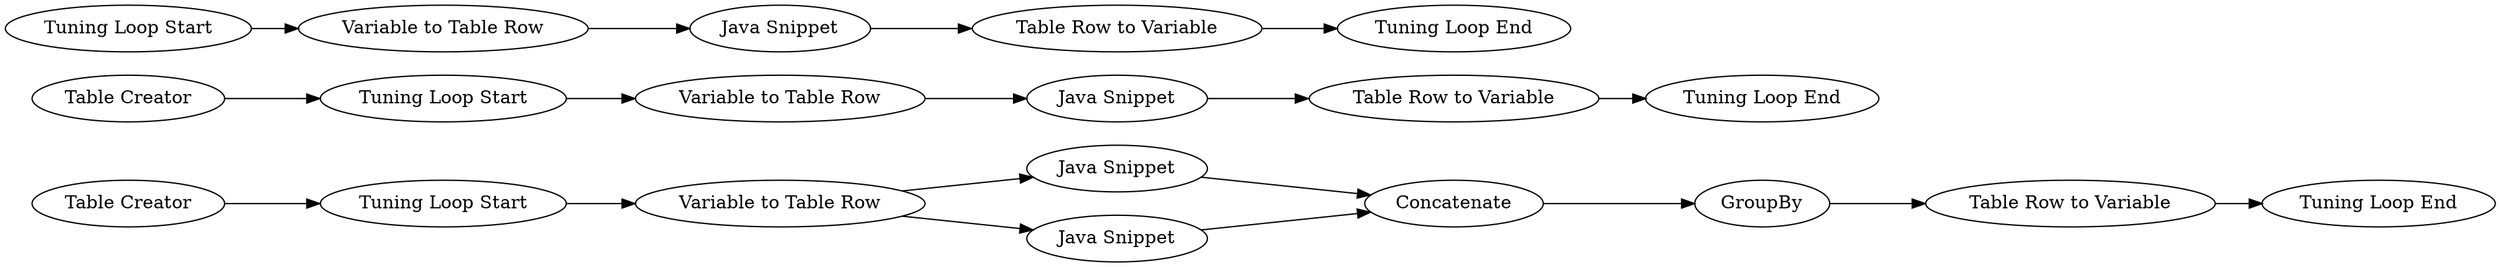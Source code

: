 digraph {
	"-2197807339922064115_69" [label="Tuning Loop Start"]
	"-2197807339922064115_65" [label="Tuning Loop Start"]
	"-2197807339922064115_84" [label="Variable to Table Row"]
	"-2197807339922064115_71" [label="Table Creator"]
	"-2197807339922064115_72" [label="Java Snippet"]
	"-2197807339922064115_83" [label="Variable to Table Row"]
	"-2197807339922064115_64" [label="Table Creator"]
	"-2197807339922064115_35" [label="Tuning Loop End"]
	"-2197807339922064115_47" [label=GroupBy]
	"-2197807339922064115_81" [label="Table Row to Variable"]
	"-2197807339922064115_82" [label="Table Row to Variable"]
	"-2197807339922064115_44" [label="Java Snippet"]
	"-2197807339922064115_80" [label="Table Row to Variable"]
	"-2197807339922064115_66" [label="Tuning Loop End"]
	"-2197807339922064115_41" [label="Tuning Loop End"]
	"-2197807339922064115_85" [label="Variable to Table Row"]
	"-2197807339922064115_45" [label="Java Snippet"]
	"-2197807339922064115_32" [label="Tuning Loop Start"]
	"-2197807339922064115_38" [label="Java Snippet"]
	"-2197807339922064115_77" [label=Concatenate]
	"-2197807339922064115_44" -> "-2197807339922064115_81"
	"-2197807339922064115_64" -> "-2197807339922064115_65"
	"-2197807339922064115_65" -> "-2197807339922064115_84"
	"-2197807339922064115_85" -> "-2197807339922064115_38"
	"-2197807339922064115_81" -> "-2197807339922064115_41"
	"-2197807339922064115_38" -> "-2197807339922064115_80"
	"-2197807339922064115_71" -> "-2197807339922064115_69"
	"-2197807339922064115_72" -> "-2197807339922064115_77"
	"-2197807339922064115_83" -> "-2197807339922064115_72"
	"-2197807339922064115_77" -> "-2197807339922064115_47"
	"-2197807339922064115_80" -> "-2197807339922064115_35"
	"-2197807339922064115_32" -> "-2197807339922064115_85"
	"-2197807339922064115_83" -> "-2197807339922064115_45"
	"-2197807339922064115_45" -> "-2197807339922064115_77"
	"-2197807339922064115_84" -> "-2197807339922064115_44"
	"-2197807339922064115_69" -> "-2197807339922064115_83"
	"-2197807339922064115_47" -> "-2197807339922064115_82"
	"-2197807339922064115_82" -> "-2197807339922064115_66"
	rankdir=LR
}
